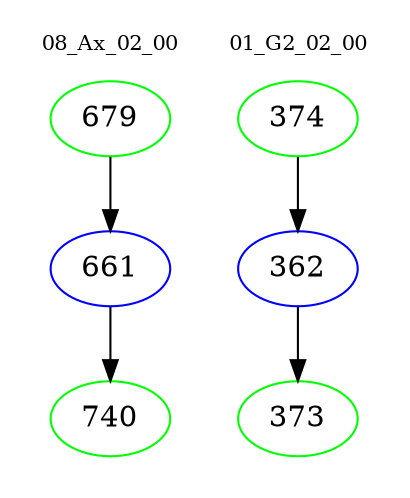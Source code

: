 digraph{
subgraph cluster_0 {
color = white
label = "08_Ax_02_00";
fontsize=10;
T0_679 [label="679", color="green"]
T0_679 -> T0_661 [color="black"]
T0_661 [label="661", color="blue"]
T0_661 -> T0_740 [color="black"]
T0_740 [label="740", color="green"]
}
subgraph cluster_1 {
color = white
label = "01_G2_02_00";
fontsize=10;
T1_374 [label="374", color="green"]
T1_374 -> T1_362 [color="black"]
T1_362 [label="362", color="blue"]
T1_362 -> T1_373 [color="black"]
T1_373 [label="373", color="green"]
}
}
